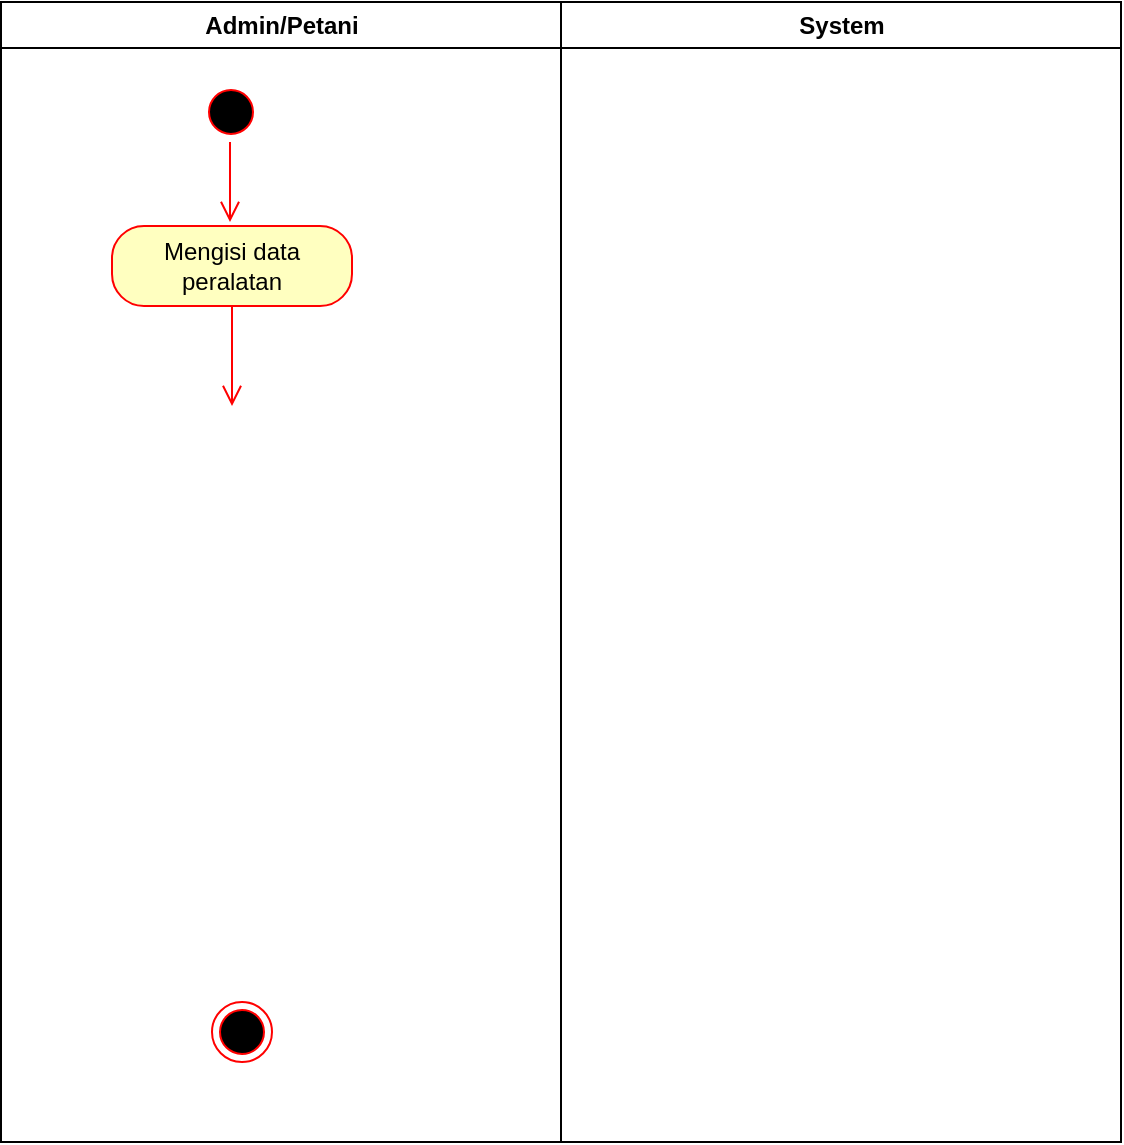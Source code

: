 <mxfile version="12.9.6" type="github">
  <diagram name="Page-1" id="e7e014a7-5840-1c2e-5031-d8a46d1fe8dd">
    <mxGraphModel dx="1240" dy="689" grid="1" gridSize="10" guides="1" tooltips="1" connect="1" arrows="1" fold="1" page="1" pageScale="1" pageWidth="1169" pageHeight="826" background="#ffffff" math="0" shadow="0">
      <root>
        <mxCell id="0" />
        <mxCell id="1" parent="0" />
        <mxCell id="2" value="Admin/Petani" style="swimlane;whiteSpace=wrap" parent="1" vertex="1">
          <mxGeometry x="164.5" y="128" width="280" height="570" as="geometry" />
        </mxCell>
        <mxCell id="5" value="" style="ellipse;shape=startState;fillColor=#000000;strokeColor=#ff0000;" parent="2" vertex="1">
          <mxGeometry x="100" y="40" width="30" height="30" as="geometry" />
        </mxCell>
        <mxCell id="6" value="" style="edgeStyle=elbowEdgeStyle;elbow=horizontal;verticalAlign=bottom;endArrow=open;endSize=8;strokeColor=#FF0000;endFill=1;rounded=0" parent="2" source="5" edge="1">
          <mxGeometry x="100" y="40" as="geometry">
            <mxPoint x="114.5" y="110.0" as="targetPoint" />
          </mxGeometry>
        </mxCell>
        <mxCell id="lUGD4iiqRx75Ucv-FzNg-42" value="Mengisi data peralatan" style="rounded=1;whiteSpace=wrap;html=1;arcSize=40;fontColor=#000000;fillColor=#ffffc0;strokeColor=#ff0000;" vertex="1" parent="2">
          <mxGeometry x="55.5" y="112" width="120" height="40" as="geometry" />
        </mxCell>
        <mxCell id="lUGD4iiqRx75Ucv-FzNg-43" value="" style="edgeStyle=orthogonalEdgeStyle;html=1;verticalAlign=bottom;endArrow=open;endSize=8;strokeColor=#ff0000;" edge="1" source="lUGD4iiqRx75Ucv-FzNg-42" parent="2">
          <mxGeometry relative="1" as="geometry">
            <mxPoint x="115.5" y="202" as="targetPoint" />
          </mxGeometry>
        </mxCell>
        <mxCell id="lUGD4iiqRx75Ucv-FzNg-45" value="" style="ellipse;shape=endState;fillColor=#000000;strokeColor=#ff0000" vertex="1" parent="2">
          <mxGeometry x="105.5" y="500" width="30" height="30" as="geometry" />
        </mxCell>
        <mxCell id="3" value="System" style="swimlane;whiteSpace=wrap;startSize=23;" parent="1" vertex="1">
          <mxGeometry x="444.5" y="128" width="280" height="570" as="geometry" />
        </mxCell>
      </root>
    </mxGraphModel>
  </diagram>
</mxfile>
